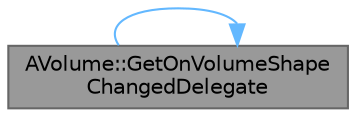 digraph "AVolume::GetOnVolumeShapeChangedDelegate"
{
 // INTERACTIVE_SVG=YES
 // LATEX_PDF_SIZE
  bgcolor="transparent";
  edge [fontname=Helvetica,fontsize=10,labelfontname=Helvetica,labelfontsize=10];
  node [fontname=Helvetica,fontsize=10,shape=box,height=0.2,width=0.4];
  rankdir="LR";
  Node1 [id="Node000001",label="AVolume::GetOnVolumeShape\lChangedDelegate",height=0.2,width=0.4,color="gray40", fillcolor="grey60", style="filled", fontcolor="black",tooltip="Function to get the 'Volume imported' delegate."];
  Node1 -> Node1 [id="edge1_Node000001_Node000001",color="steelblue1",style="solid",tooltip=" "];
}
